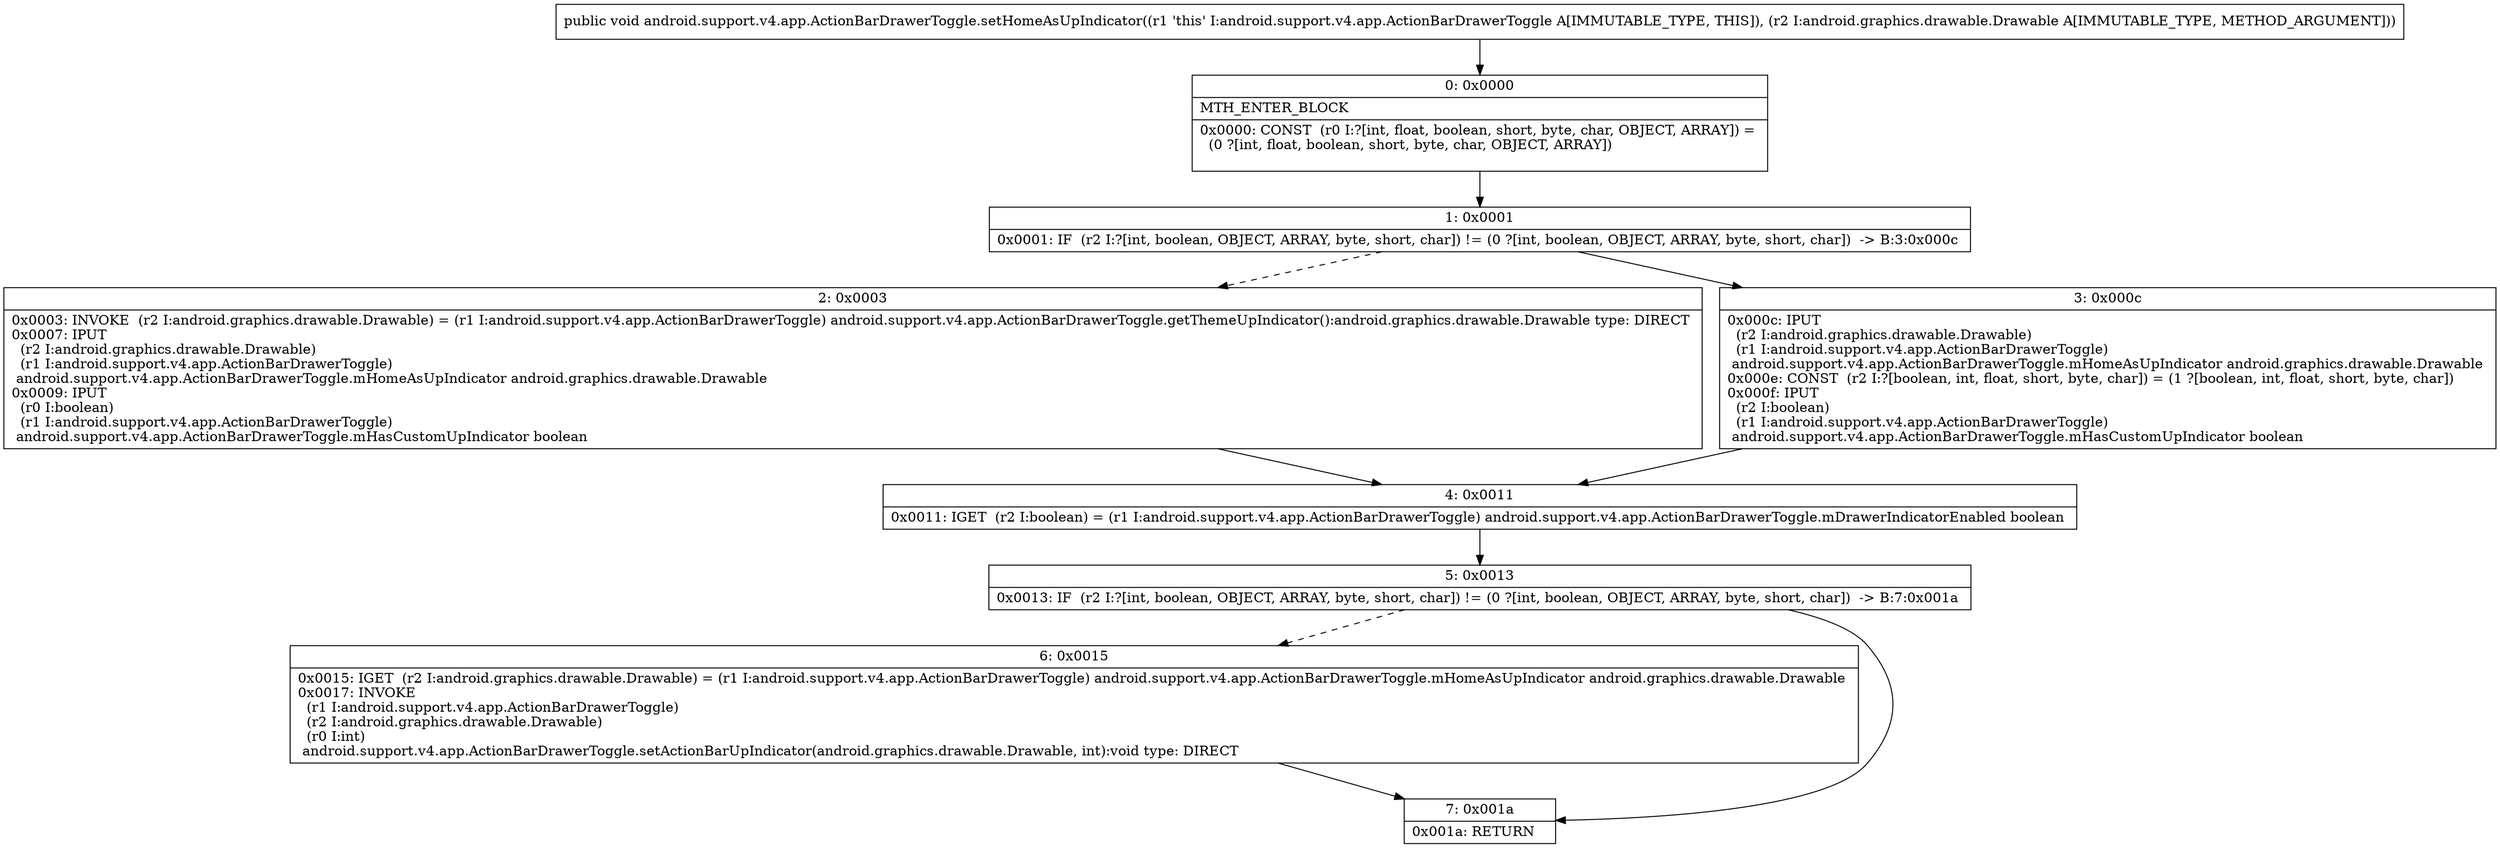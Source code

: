digraph "CFG forandroid.support.v4.app.ActionBarDrawerToggle.setHomeAsUpIndicator(Landroid\/graphics\/drawable\/Drawable;)V" {
Node_0 [shape=record,label="{0\:\ 0x0000|MTH_ENTER_BLOCK\l|0x0000: CONST  (r0 I:?[int, float, boolean, short, byte, char, OBJECT, ARRAY]) = \l  (0 ?[int, float, boolean, short, byte, char, OBJECT, ARRAY])\l \l}"];
Node_1 [shape=record,label="{1\:\ 0x0001|0x0001: IF  (r2 I:?[int, boolean, OBJECT, ARRAY, byte, short, char]) != (0 ?[int, boolean, OBJECT, ARRAY, byte, short, char])  \-\> B:3:0x000c \l}"];
Node_2 [shape=record,label="{2\:\ 0x0003|0x0003: INVOKE  (r2 I:android.graphics.drawable.Drawable) = (r1 I:android.support.v4.app.ActionBarDrawerToggle) android.support.v4.app.ActionBarDrawerToggle.getThemeUpIndicator():android.graphics.drawable.Drawable type: DIRECT \l0x0007: IPUT  \l  (r2 I:android.graphics.drawable.Drawable)\l  (r1 I:android.support.v4.app.ActionBarDrawerToggle)\l android.support.v4.app.ActionBarDrawerToggle.mHomeAsUpIndicator android.graphics.drawable.Drawable \l0x0009: IPUT  \l  (r0 I:boolean)\l  (r1 I:android.support.v4.app.ActionBarDrawerToggle)\l android.support.v4.app.ActionBarDrawerToggle.mHasCustomUpIndicator boolean \l}"];
Node_3 [shape=record,label="{3\:\ 0x000c|0x000c: IPUT  \l  (r2 I:android.graphics.drawable.Drawable)\l  (r1 I:android.support.v4.app.ActionBarDrawerToggle)\l android.support.v4.app.ActionBarDrawerToggle.mHomeAsUpIndicator android.graphics.drawable.Drawable \l0x000e: CONST  (r2 I:?[boolean, int, float, short, byte, char]) = (1 ?[boolean, int, float, short, byte, char]) \l0x000f: IPUT  \l  (r2 I:boolean)\l  (r1 I:android.support.v4.app.ActionBarDrawerToggle)\l android.support.v4.app.ActionBarDrawerToggle.mHasCustomUpIndicator boolean \l}"];
Node_4 [shape=record,label="{4\:\ 0x0011|0x0011: IGET  (r2 I:boolean) = (r1 I:android.support.v4.app.ActionBarDrawerToggle) android.support.v4.app.ActionBarDrawerToggle.mDrawerIndicatorEnabled boolean \l}"];
Node_5 [shape=record,label="{5\:\ 0x0013|0x0013: IF  (r2 I:?[int, boolean, OBJECT, ARRAY, byte, short, char]) != (0 ?[int, boolean, OBJECT, ARRAY, byte, short, char])  \-\> B:7:0x001a \l}"];
Node_6 [shape=record,label="{6\:\ 0x0015|0x0015: IGET  (r2 I:android.graphics.drawable.Drawable) = (r1 I:android.support.v4.app.ActionBarDrawerToggle) android.support.v4.app.ActionBarDrawerToggle.mHomeAsUpIndicator android.graphics.drawable.Drawable \l0x0017: INVOKE  \l  (r1 I:android.support.v4.app.ActionBarDrawerToggle)\l  (r2 I:android.graphics.drawable.Drawable)\l  (r0 I:int)\l android.support.v4.app.ActionBarDrawerToggle.setActionBarUpIndicator(android.graphics.drawable.Drawable, int):void type: DIRECT \l}"];
Node_7 [shape=record,label="{7\:\ 0x001a|0x001a: RETURN   \l}"];
MethodNode[shape=record,label="{public void android.support.v4.app.ActionBarDrawerToggle.setHomeAsUpIndicator((r1 'this' I:android.support.v4.app.ActionBarDrawerToggle A[IMMUTABLE_TYPE, THIS]), (r2 I:android.graphics.drawable.Drawable A[IMMUTABLE_TYPE, METHOD_ARGUMENT])) }"];
MethodNode -> Node_0;
Node_0 -> Node_1;
Node_1 -> Node_2[style=dashed];
Node_1 -> Node_3;
Node_2 -> Node_4;
Node_3 -> Node_4;
Node_4 -> Node_5;
Node_5 -> Node_6[style=dashed];
Node_5 -> Node_7;
Node_6 -> Node_7;
}

